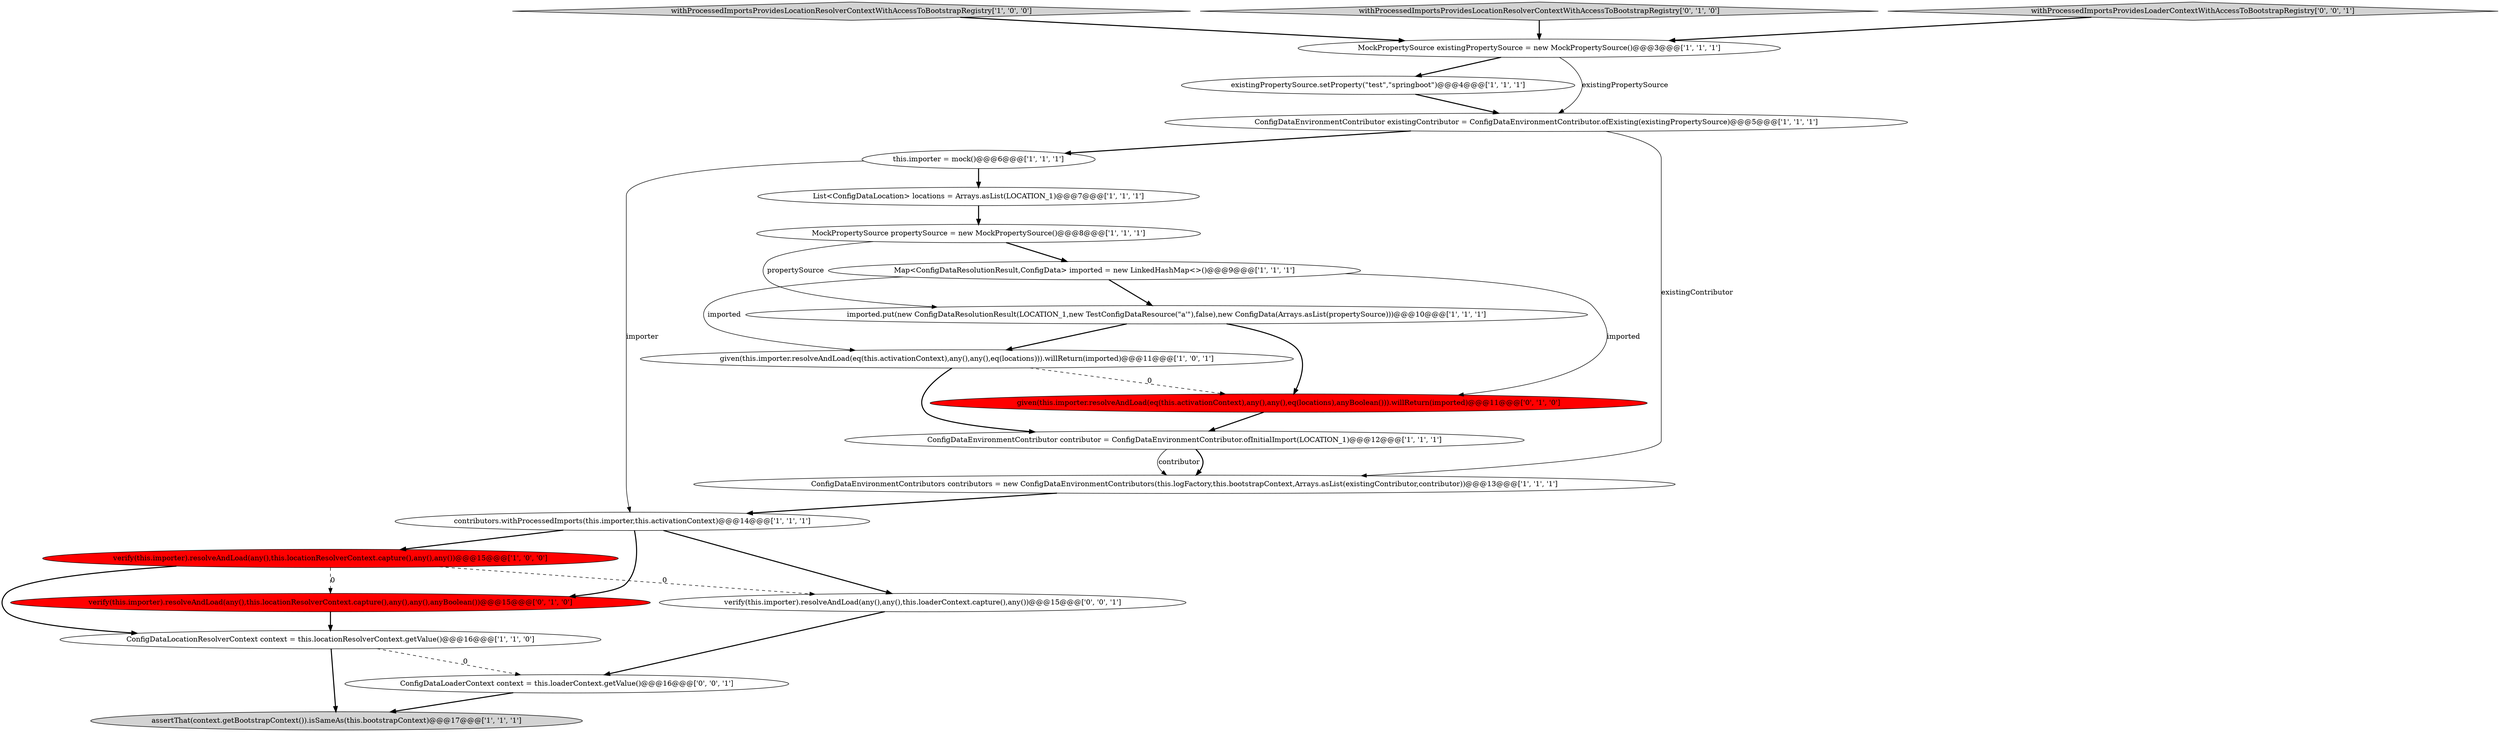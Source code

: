 digraph {
11 [style = filled, label = "ConfigDataEnvironmentContributor contributor = ConfigDataEnvironmentContributor.ofInitialImport(LOCATION_1)@@@12@@@['1', '1', '1']", fillcolor = white, shape = ellipse image = "AAA0AAABBB1BBB"];
9 [style = filled, label = "List<ConfigDataLocation> locations = Arrays.asList(LOCATION_1)@@@7@@@['1', '1', '1']", fillcolor = white, shape = ellipse image = "AAA0AAABBB1BBB"];
15 [style = filled, label = "existingPropertySource.setProperty(\"test\",\"springboot\")@@@4@@@['1', '1', '1']", fillcolor = white, shape = ellipse image = "AAA0AAABBB1BBB"];
0 [style = filled, label = "withProcessedImportsProvidesLocationResolverContextWithAccessToBootstrapRegistry['1', '0', '0']", fillcolor = lightgray, shape = diamond image = "AAA0AAABBB1BBB"];
2 [style = filled, label = "MockPropertySource propertySource = new MockPropertySource()@@@8@@@['1', '1', '1']", fillcolor = white, shape = ellipse image = "AAA0AAABBB1BBB"];
3 [style = filled, label = "ConfigDataEnvironmentContributors contributors = new ConfigDataEnvironmentContributors(this.logFactory,this.bootstrapContext,Arrays.asList(existingContributor,contributor))@@@13@@@['1', '1', '1']", fillcolor = white, shape = ellipse image = "AAA0AAABBB1BBB"];
18 [style = filled, label = "given(this.importer.resolveAndLoad(eq(this.activationContext),any(),any(),eq(locations),anyBoolean())).willReturn(imported)@@@11@@@['0', '1', '0']", fillcolor = red, shape = ellipse image = "AAA1AAABBB2BBB"];
16 [style = filled, label = "withProcessedImportsProvidesLocationResolverContextWithAccessToBootstrapRegistry['0', '1', '0']", fillcolor = lightgray, shape = diamond image = "AAA0AAABBB2BBB"];
5 [style = filled, label = "ConfigDataEnvironmentContributor existingContributor = ConfigDataEnvironmentContributor.ofExisting(existingPropertySource)@@@5@@@['1', '1', '1']", fillcolor = white, shape = ellipse image = "AAA0AAABBB1BBB"];
17 [style = filled, label = "verify(this.importer).resolveAndLoad(any(),this.locationResolverContext.capture(),any(),any(),anyBoolean())@@@15@@@['0', '1', '0']", fillcolor = red, shape = ellipse image = "AAA1AAABBB2BBB"];
4 [style = filled, label = "assertThat(context.getBootstrapContext()).isSameAs(this.bootstrapContext)@@@17@@@['1', '1', '1']", fillcolor = lightgray, shape = ellipse image = "AAA0AAABBB1BBB"];
1 [style = filled, label = "MockPropertySource existingPropertySource = new MockPropertySource()@@@3@@@['1', '1', '1']", fillcolor = white, shape = ellipse image = "AAA0AAABBB1BBB"];
8 [style = filled, label = "given(this.importer.resolveAndLoad(eq(this.activationContext),any(),any(),eq(locations))).willReturn(imported)@@@11@@@['1', '0', '1']", fillcolor = white, shape = ellipse image = "AAA0AAABBB1BBB"];
14 [style = filled, label = "contributors.withProcessedImports(this.importer,this.activationContext)@@@14@@@['1', '1', '1']", fillcolor = white, shape = ellipse image = "AAA0AAABBB1BBB"];
19 [style = filled, label = "ConfigDataLoaderContext context = this.loaderContext.getValue()@@@16@@@['0', '0', '1']", fillcolor = white, shape = ellipse image = "AAA0AAABBB3BBB"];
21 [style = filled, label = "withProcessedImportsProvidesLoaderContextWithAccessToBootstrapRegistry['0', '0', '1']", fillcolor = lightgray, shape = diamond image = "AAA0AAABBB3BBB"];
6 [style = filled, label = "ConfigDataLocationResolverContext context = this.locationResolverContext.getValue()@@@16@@@['1', '1', '0']", fillcolor = white, shape = ellipse image = "AAA0AAABBB1BBB"];
20 [style = filled, label = "verify(this.importer).resolveAndLoad(any(),any(),this.loaderContext.capture(),any())@@@15@@@['0', '0', '1']", fillcolor = white, shape = ellipse image = "AAA0AAABBB3BBB"];
10 [style = filled, label = "Map<ConfigDataResolutionResult,ConfigData> imported = new LinkedHashMap<>()@@@9@@@['1', '1', '1']", fillcolor = white, shape = ellipse image = "AAA0AAABBB1BBB"];
13 [style = filled, label = "this.importer = mock()@@@6@@@['1', '1', '1']", fillcolor = white, shape = ellipse image = "AAA0AAABBB1BBB"];
12 [style = filled, label = "imported.put(new ConfigDataResolutionResult(LOCATION_1,new TestConfigDataResource(\"a'\"),false),new ConfigData(Arrays.asList(propertySource)))@@@10@@@['1', '1', '1']", fillcolor = white, shape = ellipse image = "AAA0AAABBB1BBB"];
7 [style = filled, label = "verify(this.importer).resolveAndLoad(any(),this.locationResolverContext.capture(),any(),any())@@@15@@@['1', '0', '0']", fillcolor = red, shape = ellipse image = "AAA1AAABBB1BBB"];
13->14 [style = solid, label="importer"];
5->3 [style = solid, label="existingContributor"];
17->6 [style = bold, label=""];
9->2 [style = bold, label=""];
7->17 [style = dashed, label="0"];
1->15 [style = bold, label=""];
18->11 [style = bold, label=""];
3->14 [style = bold, label=""];
7->20 [style = dashed, label="0"];
14->17 [style = bold, label=""];
2->10 [style = bold, label=""];
15->5 [style = bold, label=""];
10->8 [style = solid, label="imported"];
14->7 [style = bold, label=""];
6->4 [style = bold, label=""];
16->1 [style = bold, label=""];
11->3 [style = bold, label=""];
10->12 [style = bold, label=""];
12->8 [style = bold, label=""];
0->1 [style = bold, label=""];
5->13 [style = bold, label=""];
21->1 [style = bold, label=""];
7->6 [style = bold, label=""];
6->19 [style = dashed, label="0"];
12->18 [style = bold, label=""];
10->18 [style = solid, label="imported"];
2->12 [style = solid, label="propertySource"];
8->18 [style = dashed, label="0"];
1->5 [style = solid, label="existingPropertySource"];
13->9 [style = bold, label=""];
19->4 [style = bold, label=""];
11->3 [style = solid, label="contributor"];
20->19 [style = bold, label=""];
8->11 [style = bold, label=""];
14->20 [style = bold, label=""];
}
